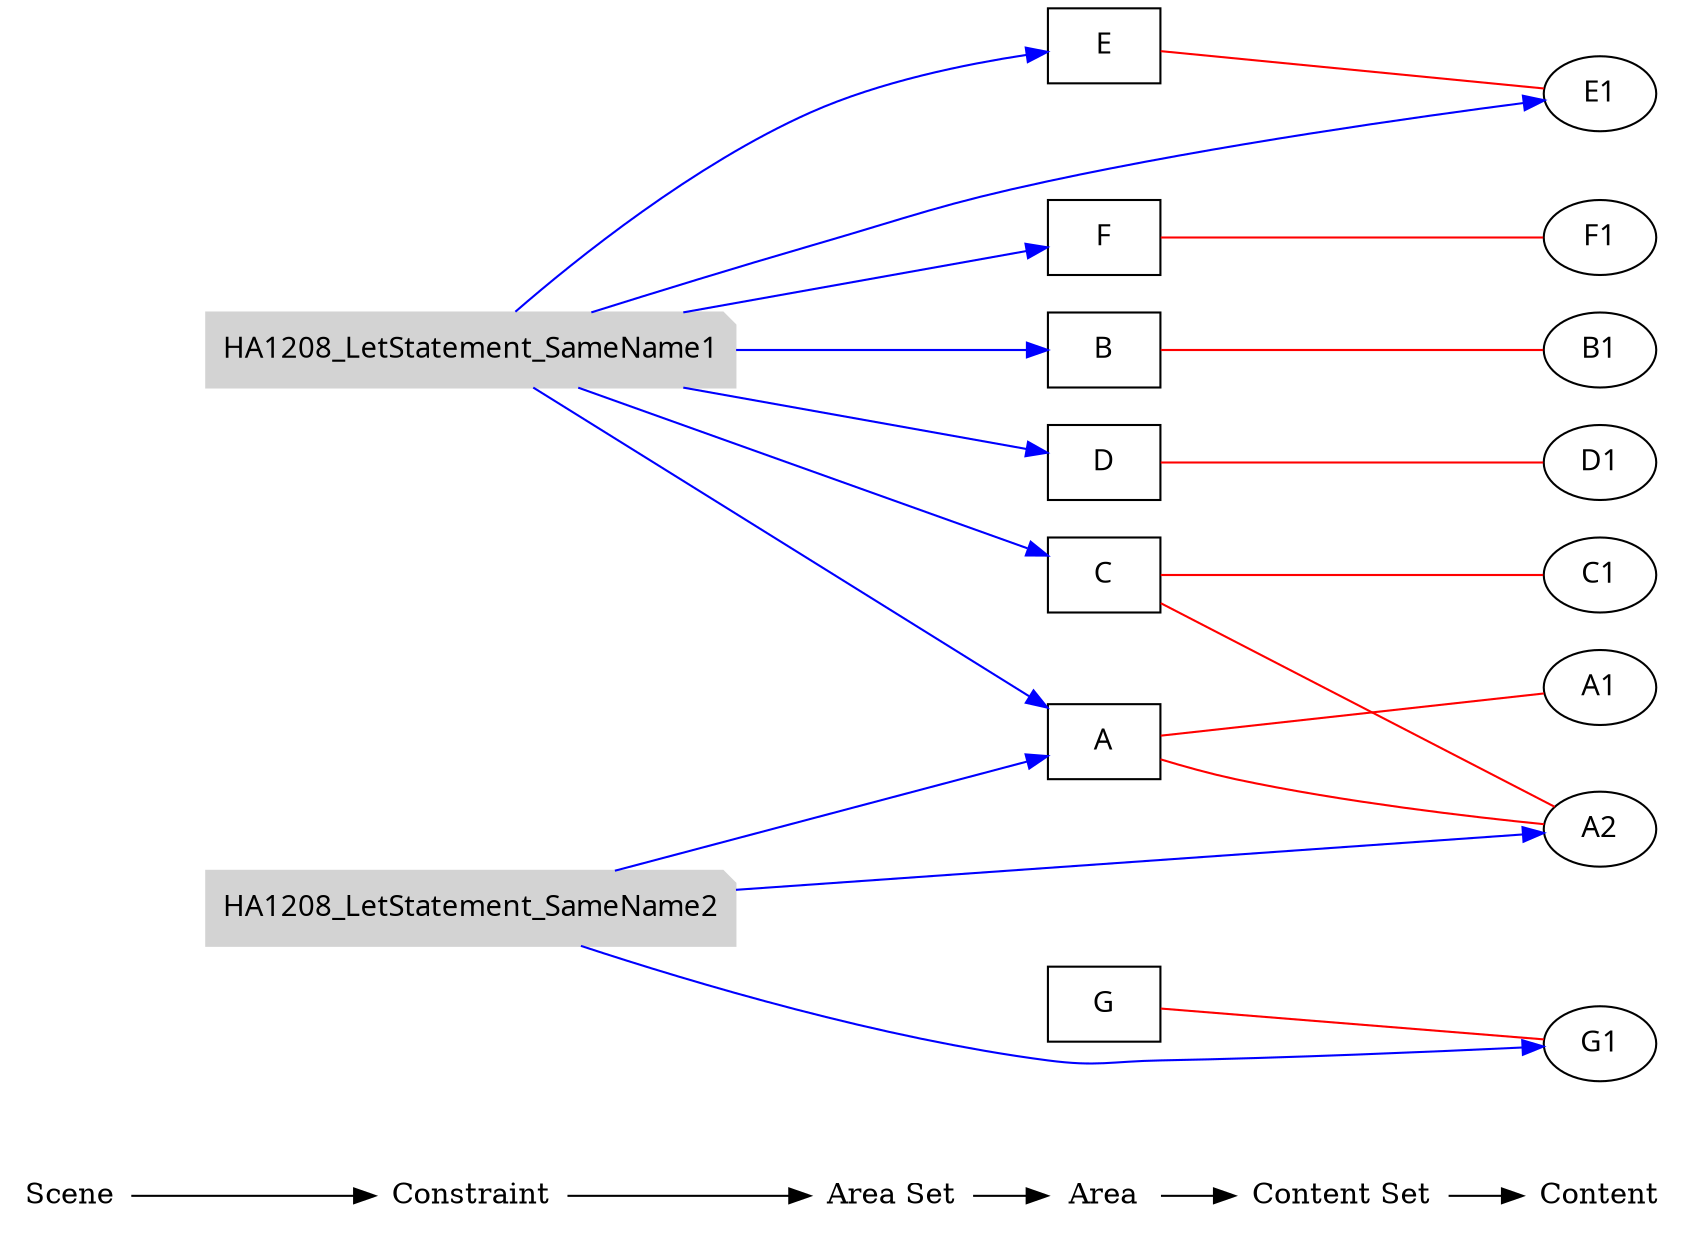 digraph rule_objects_graph {
	rankdir = LR;
	charset="utf-8";
	clusterrank = global;
	
	node [shape = plaintext];
	Scene -> Constraint -> "Area Set" -> Area -> "Content Set" -> Content; 
	{ rank = same;
		node [shape = box];
		{
			Area;
			e1 [label="A", fontname="Meiryo UI"];
			e2 [label="B", fontname="Meiryo UI"];
			e3 [label="C", fontname="Meiryo UI"];
			e4 [label="D", fontname="Meiryo UI"];
			e5 [label="E", fontname="Meiryo UI"];
			e6 [label="F", fontname="Meiryo UI"];
			e7 [label="G", fontname="Meiryo UI"];

		}
	}
	
	{ rank = same;
		node [shape = ellipse];
		{
			Content;
			e8 [label="A1", fontname="Meiryo UI"];
			e9 [label="A2", fontname="Meiryo UI"];
			e10 [label="B1", fontname="Meiryo UI"];
			e11 [label="C1", fontname="Meiryo UI"];
			e12 [label="D1", fontname="Meiryo UI"];
			e13 [label="E1", fontname="Meiryo UI"];
			e14 [label="F1", fontname="Meiryo UI"];
			e15 [label="G1", fontname="Meiryo UI"];


		}
	}
	
	{
		subgraph subareaset {
			"Area Set";
			node [shape = box, style = filled, color = lightpink];


		}
	}


	
	{
		subgraph subcontentset {
			"Content Set";
			node [shape = ellipse, style = filled, color = palegreen];


		}
	}



	e1 -> e8 [dir=none, color=red];
	e1 -> e9 [dir=none, color=red];
	e3 -> e9 [dir=none, color=red];
	e2 -> e10 [dir=none, color=red];
	e3 -> e11 [dir=none, color=red];
	e4 -> e12 [dir=none, color=red];
	e5 -> e13 [dir=none, color=red];
	e6 -> e14 [dir=none, color=red];
	e7 -> e15 [dir=none, color=red];
	

	

	

	

	subgraph scene { rank = same;
		node [shape = circle, style = filled, color = lightblue];
		{
			"Scene";

		}
	}

	{ rank = same;
		node [shape = note, style = filled, color = lightgrey];
		{
			"Constraint";
			e16 [label="HA1208_LetStatement_SameName1", fontname="Meiryo UI"];
			e17 [label="HA1208_LetStatement_SameName2", fontname="Meiryo UI"];
		}
	}
	
	{ rank = same;
		node [shape = note, style = filled, color = lavenderblush2];
		{
			"Constraint";
		}
	}

	{ rank = same;
		node [shape = note, style = filled, color = lightpink2];
		{
			"Constraint";
		}
	}

	e16 -> e3 [color=blue];
	e16 -> e4 [color=blue];
	e16 -> e1 [color=blue];
	e16 -> e6 [color=blue];
	e16 -> e2 [color=blue];
	e16 -> e5 [color=blue];
	e16 -> e13 [color=blue];
	e17 -> e1 [color=blue];
	e17 -> e15 [color=blue];
	e17 -> e9 [color=blue];
	

	

	
}

